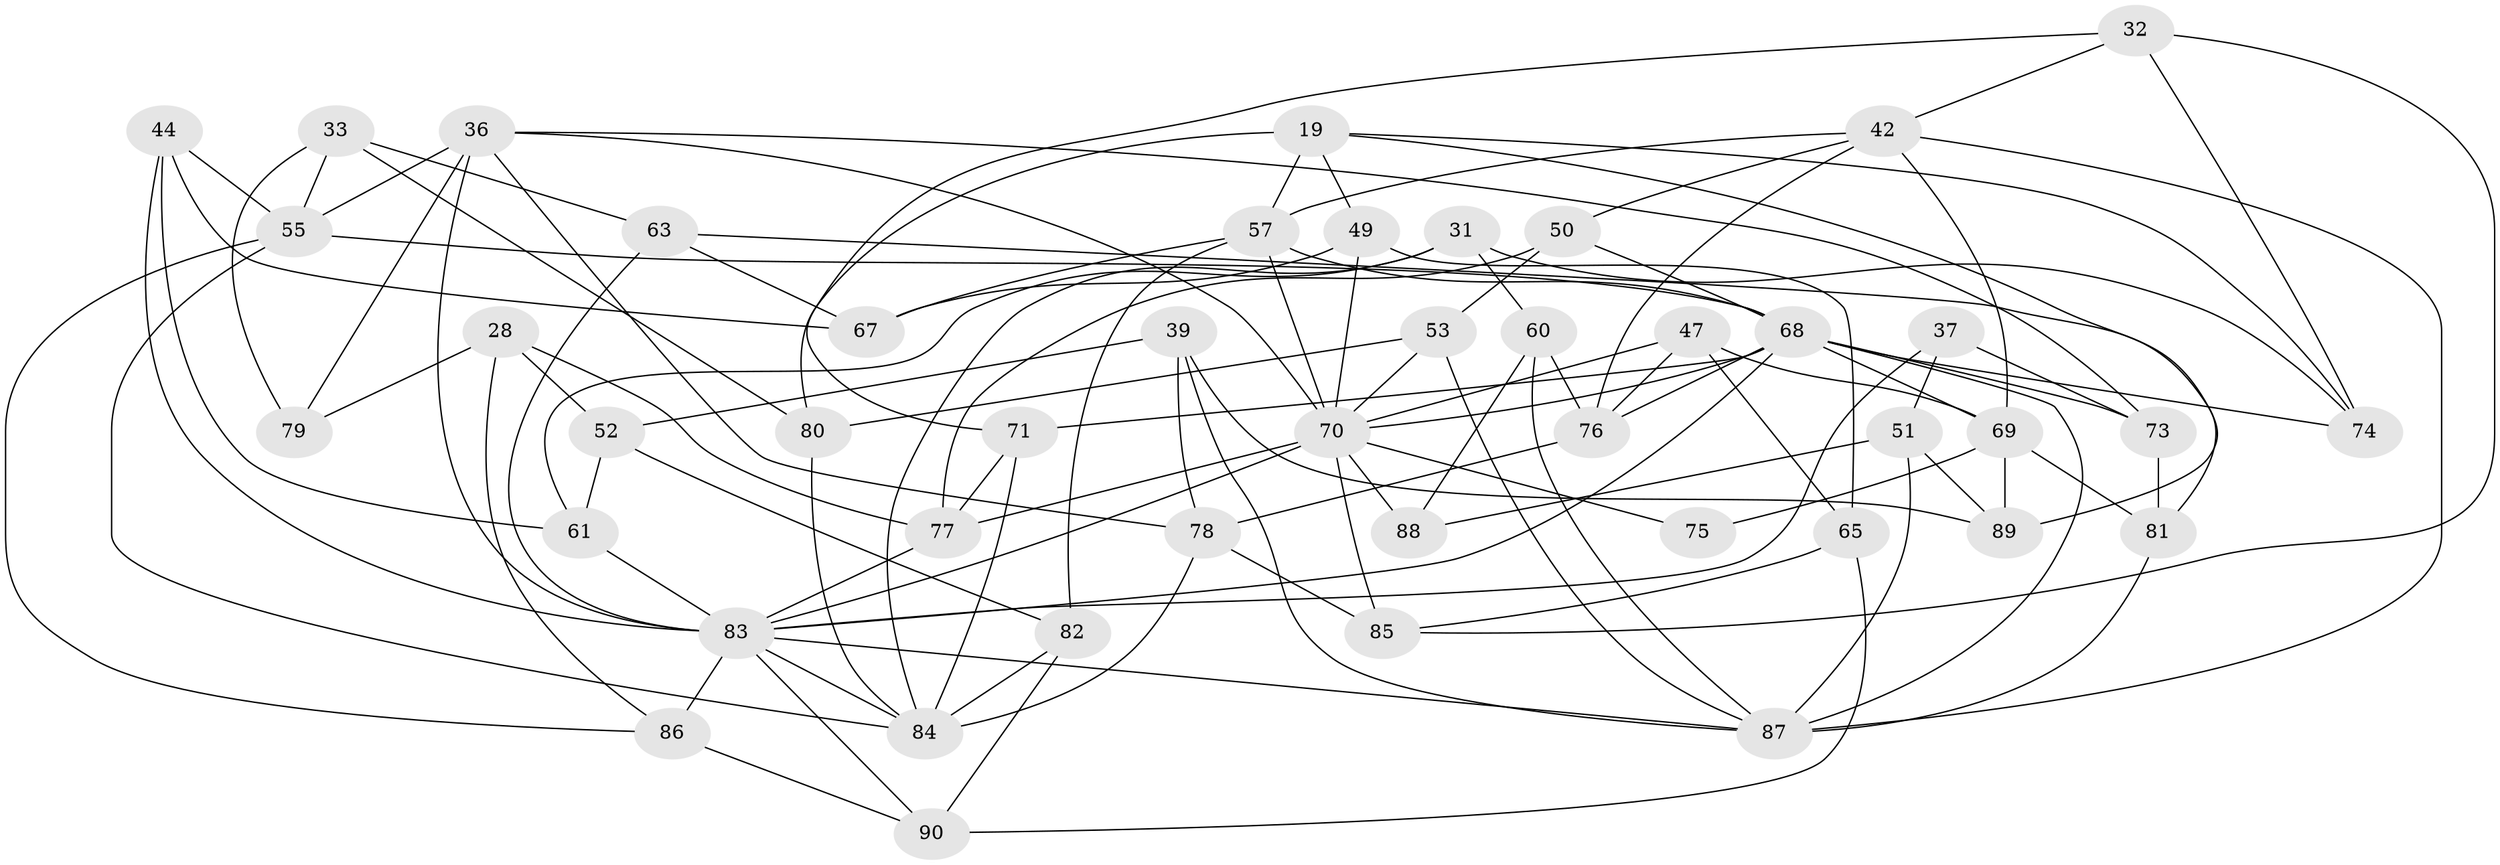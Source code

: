 // original degree distribution, {4: 1.0}
// Generated by graph-tools (version 1.1) at 2025/04/03/04/25 22:04:02]
// undirected, 45 vertices, 109 edges
graph export_dot {
graph [start="1"]
  node [color=gray90,style=filled];
  19 [super="+14"];
  28 [super="+27"];
  31;
  32;
  33;
  36 [super="+10+12+21"];
  37;
  39;
  42 [super="+41"];
  44;
  47 [super="+23"];
  49;
  50;
  51;
  52;
  53;
  55 [super="+16"];
  57 [super="+1+5"];
  60;
  61;
  63;
  65;
  67;
  68 [super="+40+25"];
  69 [super="+66+62"];
  70 [super="+58+64"];
  71;
  73 [super="+29"];
  74;
  75;
  76 [super="+56"];
  77 [super="+34"];
  78 [super="+72"];
  79;
  80;
  81;
  82;
  83 [super="+45+54"];
  84 [super="+59"];
  85;
  86;
  87 [super="+22+26+46"];
  88;
  89;
  90;
  19 -- 49;
  19 -- 80;
  19 -- 57 [weight=2];
  19 -- 89;
  19 -- 74;
  28 -- 79 [weight=2];
  28 -- 52;
  28 -- 77 [weight=2];
  28 -- 86;
  31 -- 60;
  31 -- 74;
  31 -- 61;
  31 -- 84;
  32 -- 71;
  32 -- 85;
  32 -- 42;
  32 -- 74;
  33 -- 55;
  33 -- 80;
  33 -- 79;
  33 -- 63;
  36 -- 78 [weight=2];
  36 -- 55 [weight=2];
  36 -- 79;
  36 -- 73;
  36 -- 70;
  36 -- 83 [weight=3];
  37 -- 51;
  37 -- 73 [weight=2];
  37 -- 83;
  39 -- 89;
  39 -- 52;
  39 -- 78;
  39 -- 87;
  42 -- 50;
  42 -- 87 [weight=2];
  42 -- 69;
  42 -- 57;
  42 -- 76 [weight=2];
  44 -- 61;
  44 -- 67;
  44 -- 55;
  44 -- 83;
  47 -- 76;
  47 -- 69;
  47 -- 65;
  47 -- 70 [weight=3];
  49 -- 67;
  49 -- 65;
  49 -- 70;
  50 -- 53;
  50 -- 77;
  50 -- 68;
  51 -- 89;
  51 -- 88;
  51 -- 87;
  52 -- 61;
  52 -- 82;
  53 -- 80;
  53 -- 70;
  53 -- 87;
  55 -- 84 [weight=2];
  55 -- 86;
  55 -- 68;
  57 -- 82;
  57 -- 70 [weight=2];
  57 -- 67;
  57 -- 68;
  60 -- 76;
  60 -- 88;
  60 -- 87;
  61 -- 83;
  63 -- 81;
  63 -- 67;
  63 -- 83;
  65 -- 90;
  65 -- 85;
  68 -- 73 [weight=2];
  68 -- 71;
  68 -- 74;
  68 -- 76;
  68 -- 83 [weight=2];
  68 -- 69 [weight=2];
  68 -- 70;
  68 -- 87;
  69 -- 89;
  69 -- 75 [weight=2];
  69 -- 81;
  70 -- 88 [weight=2];
  70 -- 75 [weight=2];
  70 -- 77;
  70 -- 85;
  70 -- 83 [weight=3];
  71 -- 77;
  71 -- 84;
  73 -- 81;
  76 -- 78;
  77 -- 83;
  78 -- 84 [weight=3];
  78 -- 85;
  80 -- 84;
  81 -- 87;
  82 -- 90;
  82 -- 84;
  83 -- 86;
  83 -- 84;
  83 -- 87 [weight=2];
  83 -- 90;
  86 -- 90;
}
